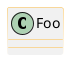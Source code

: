 {
  "sha1": "px37o9pw69wram2fl9asffxt3kjhafp",
  "insertion": {
    "when": "2024-06-04T17:28:41.812Z",
    "user": "plantuml@gmail.com"
  }
}
@startuml
class Foo
skinparam classBorderColor    #FFBD42-white
@enduml
